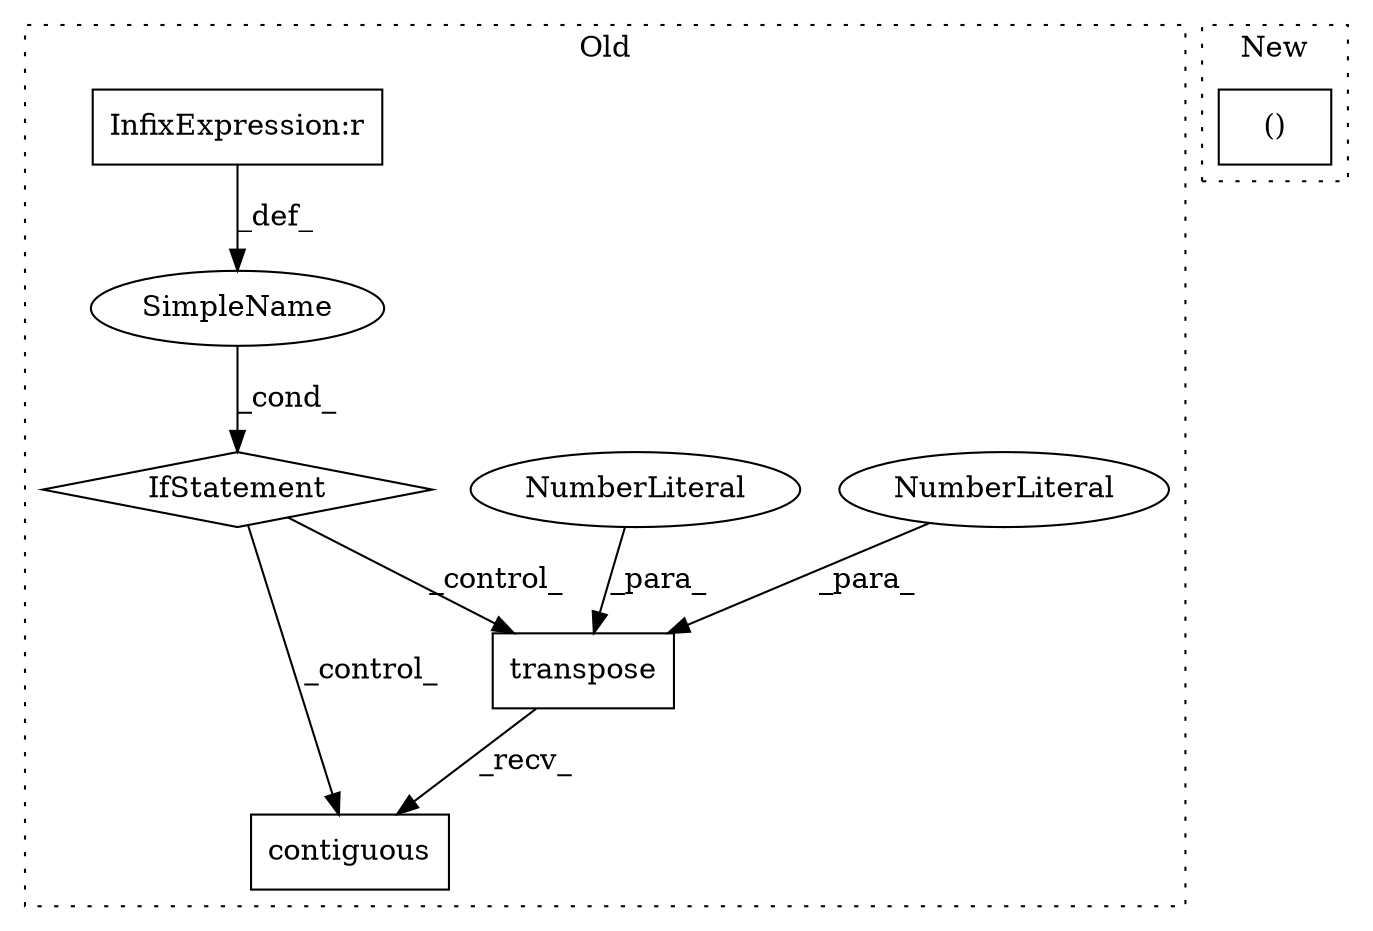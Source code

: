 digraph G {
subgraph cluster0 {
1 [label="transpose" a="32" s="2883,2896" l="10,1" shape="box"];
3 [label="NumberLiteral" a="34" s="2893" l="1" shape="ellipse"];
4 [label="NumberLiteral" a="34" s="2895" l="1" shape="ellipse"];
5 [label="IfStatement" a="25" s="2873" l="3" shape="diamond"];
6 [label="SimpleName" a="42" s="" l="" shape="ellipse"];
7 [label="InfixExpression:r" a="27" s="2864" l="4" shape="box"];
8 [label="contiguous" a="32" s="2898" l="12" shape="box"];
label = "Old";
style="dotted";
}
subgraph cluster1 {
2 [label="()" a="106" s="2912" l="24" shape="box"];
label = "New";
style="dotted";
}
1 -> 8 [label="_recv_"];
3 -> 1 [label="_para_"];
4 -> 1 [label="_para_"];
5 -> 1 [label="_control_"];
5 -> 8 [label="_control_"];
6 -> 5 [label="_cond_"];
7 -> 6 [label="_def_"];
}